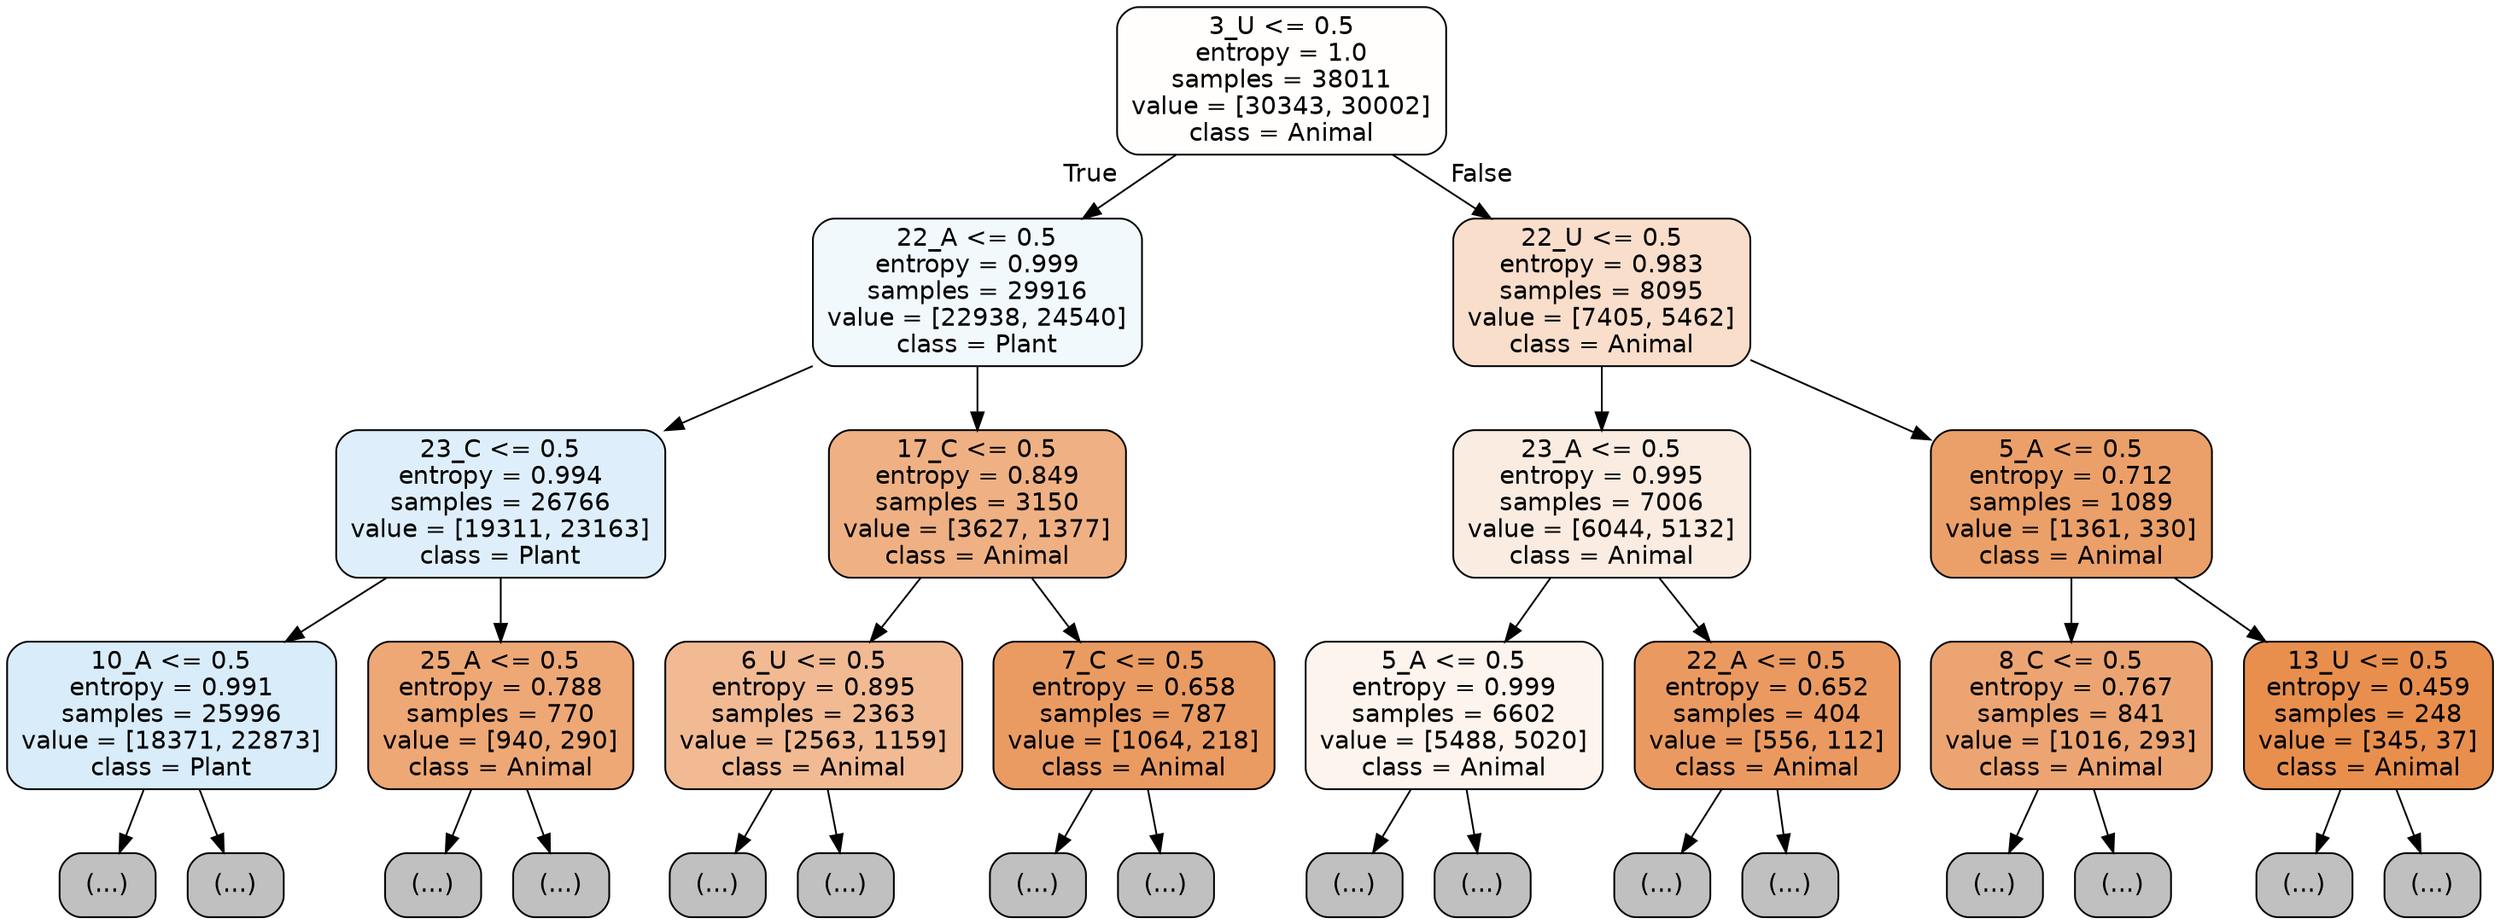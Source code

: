 digraph Tree {
node [shape=box, style="filled, rounded", color="black", fontname="helvetica"] ;
edge [fontname="helvetica"] ;
0 [label="3_U <= 0.5\nentropy = 1.0\nsamples = 38011\nvalue = [30343, 30002]\nclass = Animal", fillcolor="#fffefd"] ;
1 [label="22_A <= 0.5\nentropy = 0.999\nsamples = 29916\nvalue = [22938, 24540]\nclass = Plant", fillcolor="#f2f9fd"] ;
0 -> 1 [labeldistance=2.5, labelangle=45, headlabel="True"] ;
2 [label="23_C <= 0.5\nentropy = 0.994\nsamples = 26766\nvalue = [19311, 23163]\nclass = Plant", fillcolor="#deeffb"] ;
1 -> 2 ;
3 [label="10_A <= 0.5\nentropy = 0.991\nsamples = 25996\nvalue = [18371, 22873]\nclass = Plant", fillcolor="#d8ecfa"] ;
2 -> 3 ;
4 [label="(...)", fillcolor="#C0C0C0"] ;
3 -> 4 ;
8191 [label="(...)", fillcolor="#C0C0C0"] ;
3 -> 8191 ;
10866 [label="25_A <= 0.5\nentropy = 0.788\nsamples = 770\nvalue = [940, 290]\nclass = Animal", fillcolor="#eda876"] ;
2 -> 10866 ;
10867 [label="(...)", fillcolor="#C0C0C0"] ;
10866 -> 10867 ;
11274 [label="(...)", fillcolor="#C0C0C0"] ;
10866 -> 11274 ;
11283 [label="17_C <= 0.5\nentropy = 0.849\nsamples = 3150\nvalue = [3627, 1377]\nclass = Animal", fillcolor="#efb184"] ;
1 -> 11283 ;
11284 [label="6_U <= 0.5\nentropy = 0.895\nsamples = 2363\nvalue = [2563, 1159]\nclass = Animal", fillcolor="#f1ba93"] ;
11283 -> 11284 ;
11285 [label="(...)", fillcolor="#C0C0C0"] ;
11284 -> 11285 ;
12202 [label="(...)", fillcolor="#C0C0C0"] ;
11284 -> 12202 ;
12507 [label="7_C <= 0.5\nentropy = 0.658\nsamples = 787\nvalue = [1064, 218]\nclass = Animal", fillcolor="#ea9b62"] ;
11283 -> 12507 ;
12508 [label="(...)", fillcolor="#C0C0C0"] ;
12507 -> 12508 ;
12759 [label="(...)", fillcolor="#C0C0C0"] ;
12507 -> 12759 ;
12818 [label="22_U <= 0.5\nentropy = 0.983\nsamples = 8095\nvalue = [7405, 5462]\nclass = Animal", fillcolor="#f8decb"] ;
0 -> 12818 [labeldistance=2.5, labelangle=-45, headlabel="False"] ;
12819 [label="23_A <= 0.5\nentropy = 0.995\nsamples = 7006\nvalue = [6044, 5132]\nclass = Animal", fillcolor="#fbece1"] ;
12818 -> 12819 ;
12820 [label="5_A <= 0.5\nentropy = 0.999\nsamples = 6602\nvalue = [5488, 5020]\nclass = Animal", fillcolor="#fdf4ee"] ;
12819 -> 12820 ;
12821 [label="(...)", fillcolor="#C0C0C0"] ;
12820 -> 12821 ;
15530 [label="(...)", fillcolor="#C0C0C0"] ;
12820 -> 15530 ;
16283 [label="22_A <= 0.5\nentropy = 0.652\nsamples = 404\nvalue = [556, 112]\nclass = Animal", fillcolor="#ea9a61"] ;
12819 -> 16283 ;
16284 [label="(...)", fillcolor="#C0C0C0"] ;
16283 -> 16284 ;
16387 [label="(...)", fillcolor="#C0C0C0"] ;
16283 -> 16387 ;
16444 [label="5_A <= 0.5\nentropy = 0.712\nsamples = 1089\nvalue = [1361, 330]\nclass = Animal", fillcolor="#eba069"] ;
12818 -> 16444 ;
16445 [label="8_C <= 0.5\nentropy = 0.767\nsamples = 841\nvalue = [1016, 293]\nclass = Animal", fillcolor="#eca572"] ;
16444 -> 16445 ;
16446 [label="(...)", fillcolor="#C0C0C0"] ;
16445 -> 16446 ;
16737 [label="(...)", fillcolor="#C0C0C0"] ;
16445 -> 16737 ;
16822 [label="13_U <= 0.5\nentropy = 0.459\nsamples = 248\nvalue = [345, 37]\nclass = Animal", fillcolor="#e88f4e"] ;
16444 -> 16822 ;
16823 [label="(...)", fillcolor="#C0C0C0"] ;
16822 -> 16823 ;
16904 [label="(...)", fillcolor="#C0C0C0"] ;
16822 -> 16904 ;
}